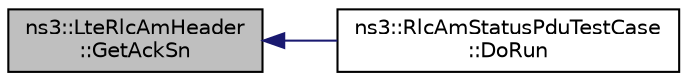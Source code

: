 digraph "ns3::LteRlcAmHeader::GetAckSn"
{
  edge [fontname="Helvetica",fontsize="10",labelfontname="Helvetica",labelfontsize="10"];
  node [fontname="Helvetica",fontsize="10",shape=record];
  rankdir="LR";
  Node1 [label="ns3::LteRlcAmHeader\l::GetAckSn",height=0.2,width=0.4,color="black", fillcolor="grey75", style="filled", fontcolor="black"];
  Node1 -> Node2 [dir="back",color="midnightblue",fontsize="10",style="solid"];
  Node2 [label="ns3::RlcAmStatusPduTestCase\l::DoRun",height=0.2,width=0.4,color="black", fillcolor="white", style="filled",URL="$d8/d66/classns3_1_1RlcAmStatusPduTestCase.html#ac6a572fa12ff05e75c447431fcbc3f38",tooltip="Implementation to actually run this TestCase. "];
}

